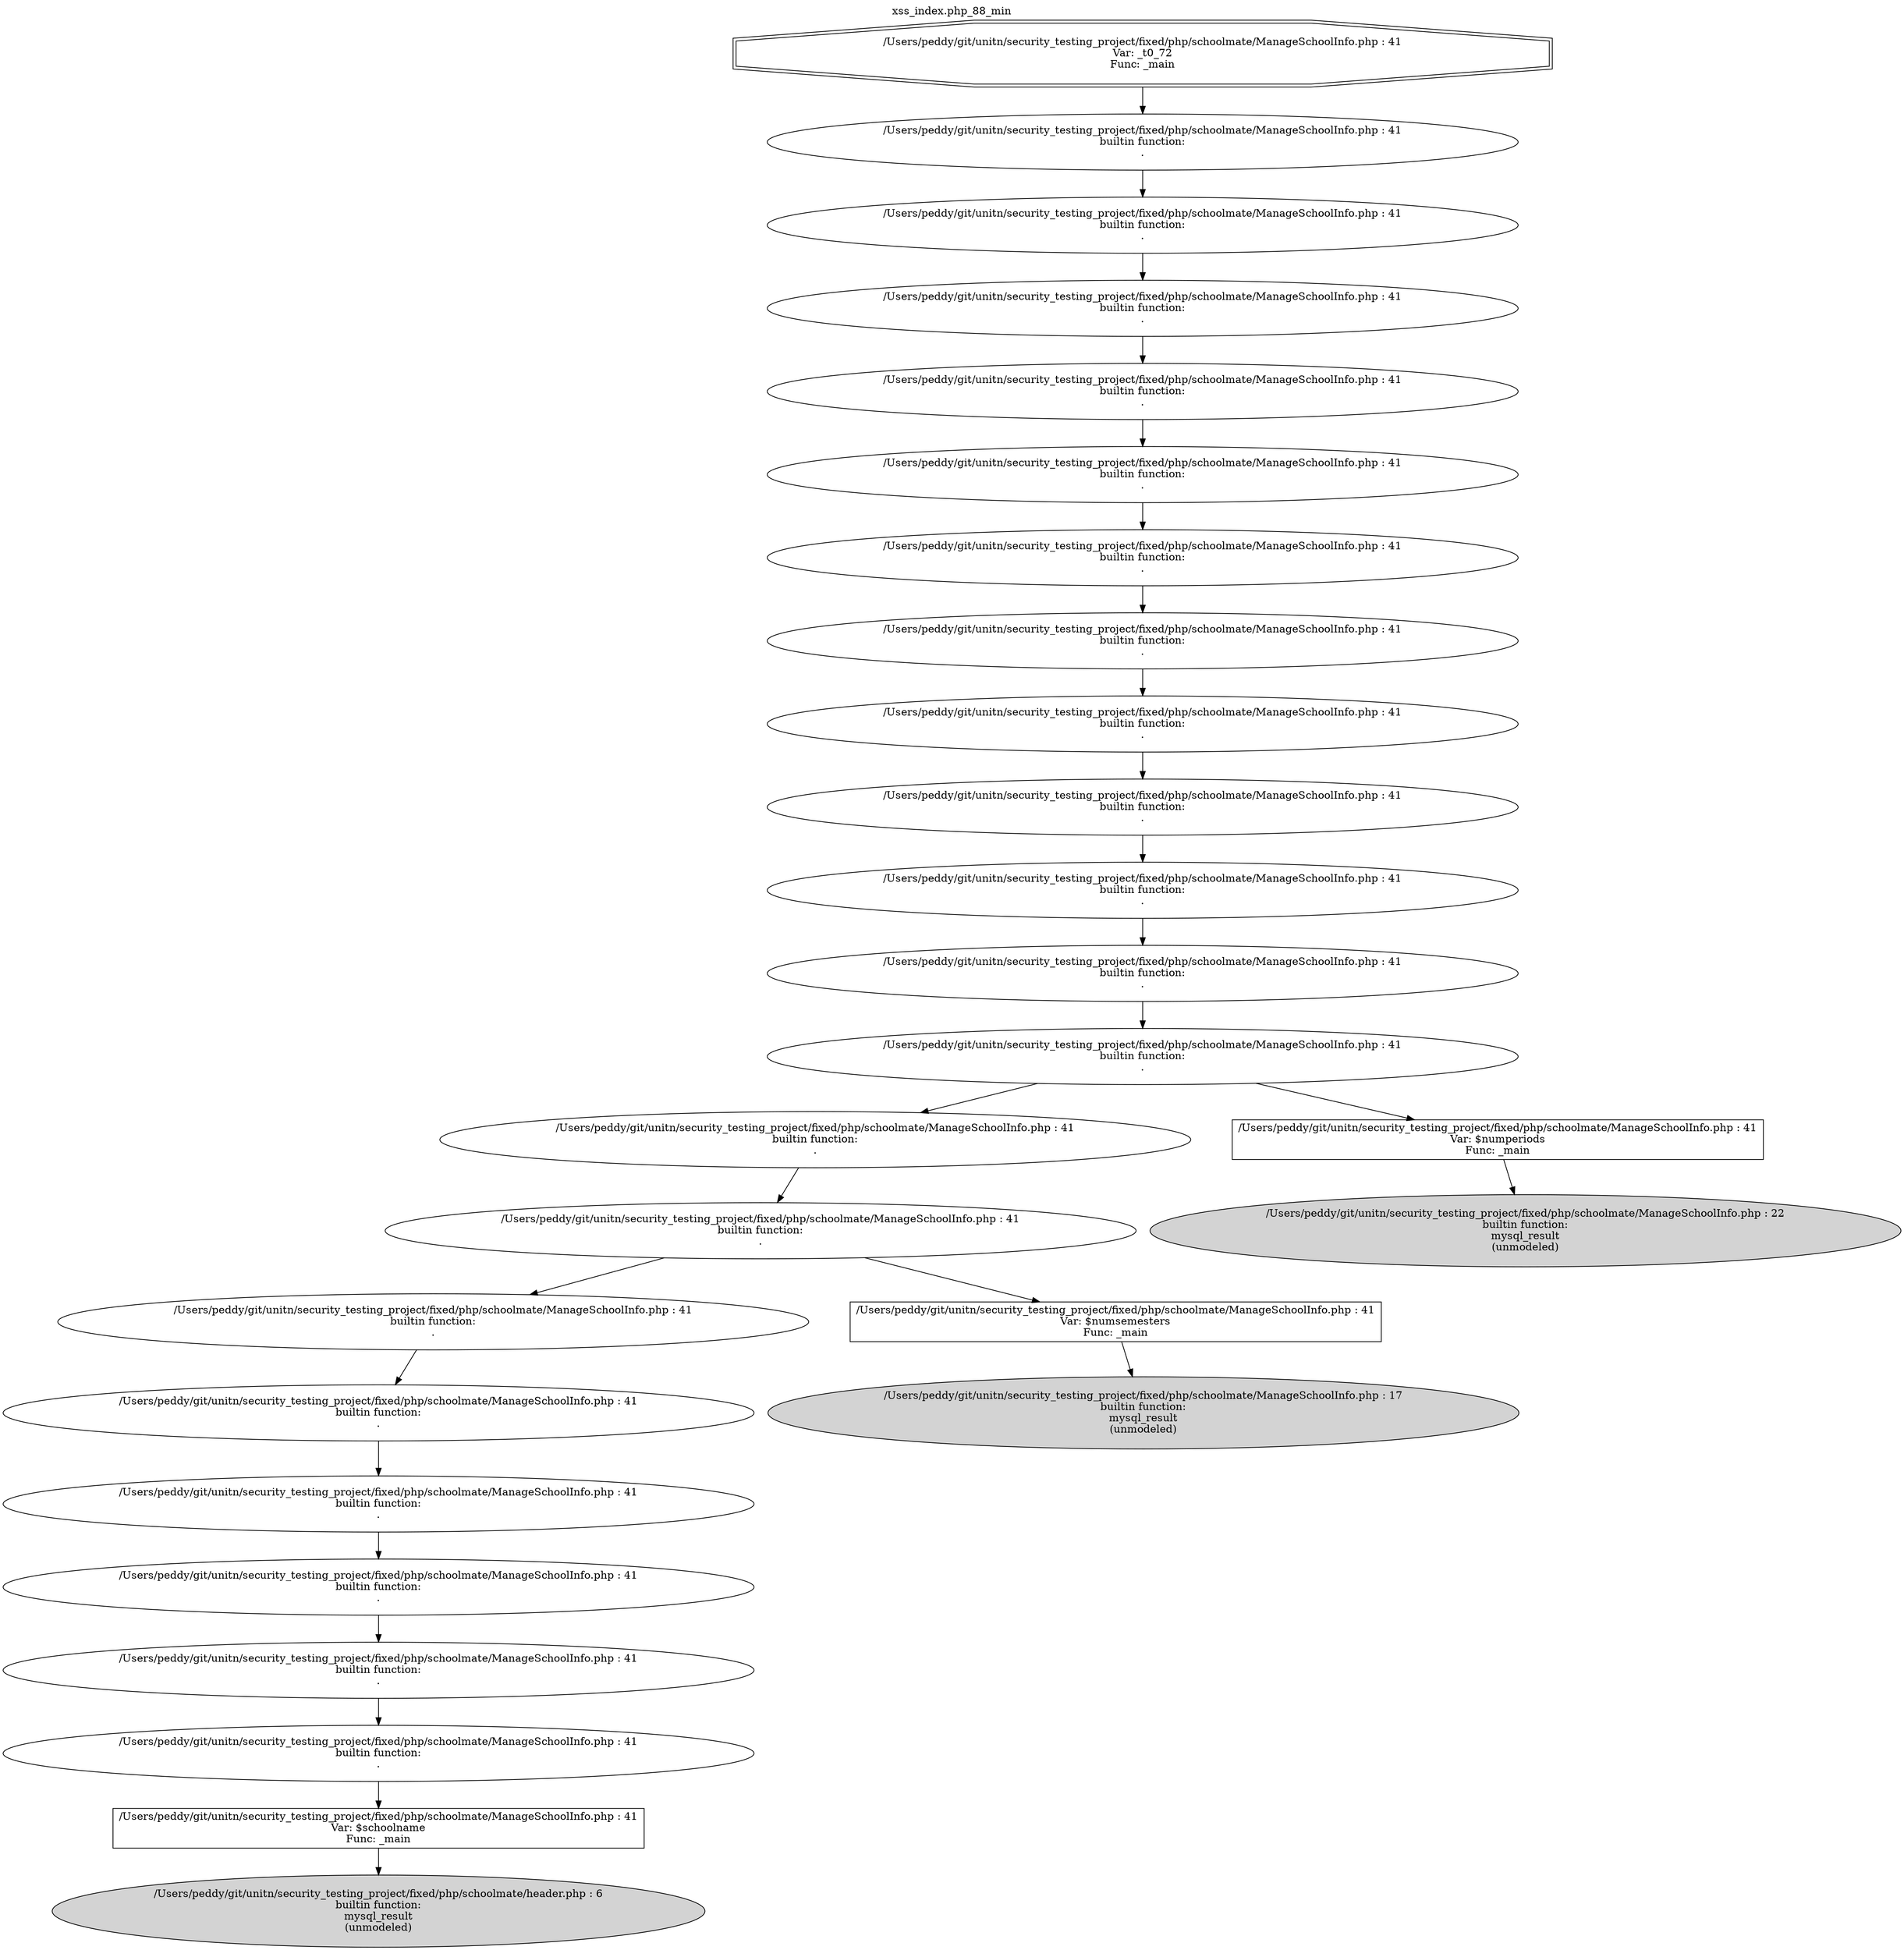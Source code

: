 digraph cfg {
  label="xss_index.php_88_min";
  labelloc=t;
  n1 [shape=doubleoctagon, label="/Users/peddy/git/unitn/security_testing_project/fixed/php/schoolmate/ManageSchoolInfo.php : 41\nVar: _t0_72\nFunc: _main\n"];
  n2 [shape=ellipse, label="/Users/peddy/git/unitn/security_testing_project/fixed/php/schoolmate/ManageSchoolInfo.php : 41\nbuiltin function:\n.\n"];
  n3 [shape=ellipse, label="/Users/peddy/git/unitn/security_testing_project/fixed/php/schoolmate/ManageSchoolInfo.php : 41\nbuiltin function:\n.\n"];
  n4 [shape=ellipse, label="/Users/peddy/git/unitn/security_testing_project/fixed/php/schoolmate/ManageSchoolInfo.php : 41\nbuiltin function:\n.\n"];
  n5 [shape=ellipse, label="/Users/peddy/git/unitn/security_testing_project/fixed/php/schoolmate/ManageSchoolInfo.php : 41\nbuiltin function:\n.\n"];
  n6 [shape=ellipse, label="/Users/peddy/git/unitn/security_testing_project/fixed/php/schoolmate/ManageSchoolInfo.php : 41\nbuiltin function:\n.\n"];
  n7 [shape=ellipse, label="/Users/peddy/git/unitn/security_testing_project/fixed/php/schoolmate/ManageSchoolInfo.php : 41\nbuiltin function:\n.\n"];
  n8 [shape=ellipse, label="/Users/peddy/git/unitn/security_testing_project/fixed/php/schoolmate/ManageSchoolInfo.php : 41\nbuiltin function:\n.\n"];
  n9 [shape=ellipse, label="/Users/peddy/git/unitn/security_testing_project/fixed/php/schoolmate/ManageSchoolInfo.php : 41\nbuiltin function:\n.\n"];
  n10 [shape=ellipse, label="/Users/peddy/git/unitn/security_testing_project/fixed/php/schoolmate/ManageSchoolInfo.php : 41\nbuiltin function:\n.\n"];
  n11 [shape=ellipse, label="/Users/peddy/git/unitn/security_testing_project/fixed/php/schoolmate/ManageSchoolInfo.php : 41\nbuiltin function:\n.\n"];
  n12 [shape=ellipse, label="/Users/peddy/git/unitn/security_testing_project/fixed/php/schoolmate/ManageSchoolInfo.php : 41\nbuiltin function:\n.\n"];
  n13 [shape=ellipse, label="/Users/peddy/git/unitn/security_testing_project/fixed/php/schoolmate/ManageSchoolInfo.php : 41\nbuiltin function:\n.\n"];
  n14 [shape=ellipse, label="/Users/peddy/git/unitn/security_testing_project/fixed/php/schoolmate/ManageSchoolInfo.php : 41\nbuiltin function:\n.\n"];
  n15 [shape=ellipse, label="/Users/peddy/git/unitn/security_testing_project/fixed/php/schoolmate/ManageSchoolInfo.php : 41\nbuiltin function:\n.\n"];
  n16 [shape=ellipse, label="/Users/peddy/git/unitn/security_testing_project/fixed/php/schoolmate/ManageSchoolInfo.php : 41\nbuiltin function:\n.\n"];
  n17 [shape=ellipse, label="/Users/peddy/git/unitn/security_testing_project/fixed/php/schoolmate/ManageSchoolInfo.php : 41\nbuiltin function:\n.\n"];
  n18 [shape=ellipse, label="/Users/peddy/git/unitn/security_testing_project/fixed/php/schoolmate/ManageSchoolInfo.php : 41\nbuiltin function:\n.\n"];
  n19 [shape=ellipse, label="/Users/peddy/git/unitn/security_testing_project/fixed/php/schoolmate/ManageSchoolInfo.php : 41\nbuiltin function:\n.\n"];
  n20 [shape=ellipse, label="/Users/peddy/git/unitn/security_testing_project/fixed/php/schoolmate/ManageSchoolInfo.php : 41\nbuiltin function:\n.\n"];
  n21 [shape=ellipse, label="/Users/peddy/git/unitn/security_testing_project/fixed/php/schoolmate/ManageSchoolInfo.php : 41\nbuiltin function:\n.\n"];
  n22 [shape=box, label="/Users/peddy/git/unitn/security_testing_project/fixed/php/schoolmate/ManageSchoolInfo.php : 41\nVar: $schoolname\nFunc: _main\n"];
  n23 [shape=ellipse, label="/Users/peddy/git/unitn/security_testing_project/fixed/php/schoolmate/header.php : 6\nbuiltin function:\nmysql_result\n(unmodeled)\n",style=filled];
  n24 [shape=box, label="/Users/peddy/git/unitn/security_testing_project/fixed/php/schoolmate/ManageSchoolInfo.php : 41\nVar: $numsemesters\nFunc: _main\n"];
  n25 [shape=ellipse, label="/Users/peddy/git/unitn/security_testing_project/fixed/php/schoolmate/ManageSchoolInfo.php : 17\nbuiltin function:\nmysql_result\n(unmodeled)\n",style=filled];
  n26 [shape=box, label="/Users/peddy/git/unitn/security_testing_project/fixed/php/schoolmate/ManageSchoolInfo.php : 41\nVar: $numperiods\nFunc: _main\n"];
  n27 [shape=ellipse, label="/Users/peddy/git/unitn/security_testing_project/fixed/php/schoolmate/ManageSchoolInfo.php : 22\nbuiltin function:\nmysql_result\n(unmodeled)\n",style=filled];
  n1 -> n2;
  n2 -> n3;
  n3 -> n4;
  n4 -> n5;
  n5 -> n6;
  n6 -> n7;
  n7 -> n8;
  n8 -> n9;
  n9 -> n10;
  n10 -> n11;
  n11 -> n12;
  n12 -> n13;
  n13 -> n14;
  n13 -> n26;
  n14 -> n15;
  n15 -> n16;
  n15 -> n24;
  n16 -> n17;
  n17 -> n18;
  n18 -> n19;
  n19 -> n20;
  n20 -> n21;
  n21 -> n22;
  n22 -> n23;
  n24 -> n25;
  n26 -> n27;
}
